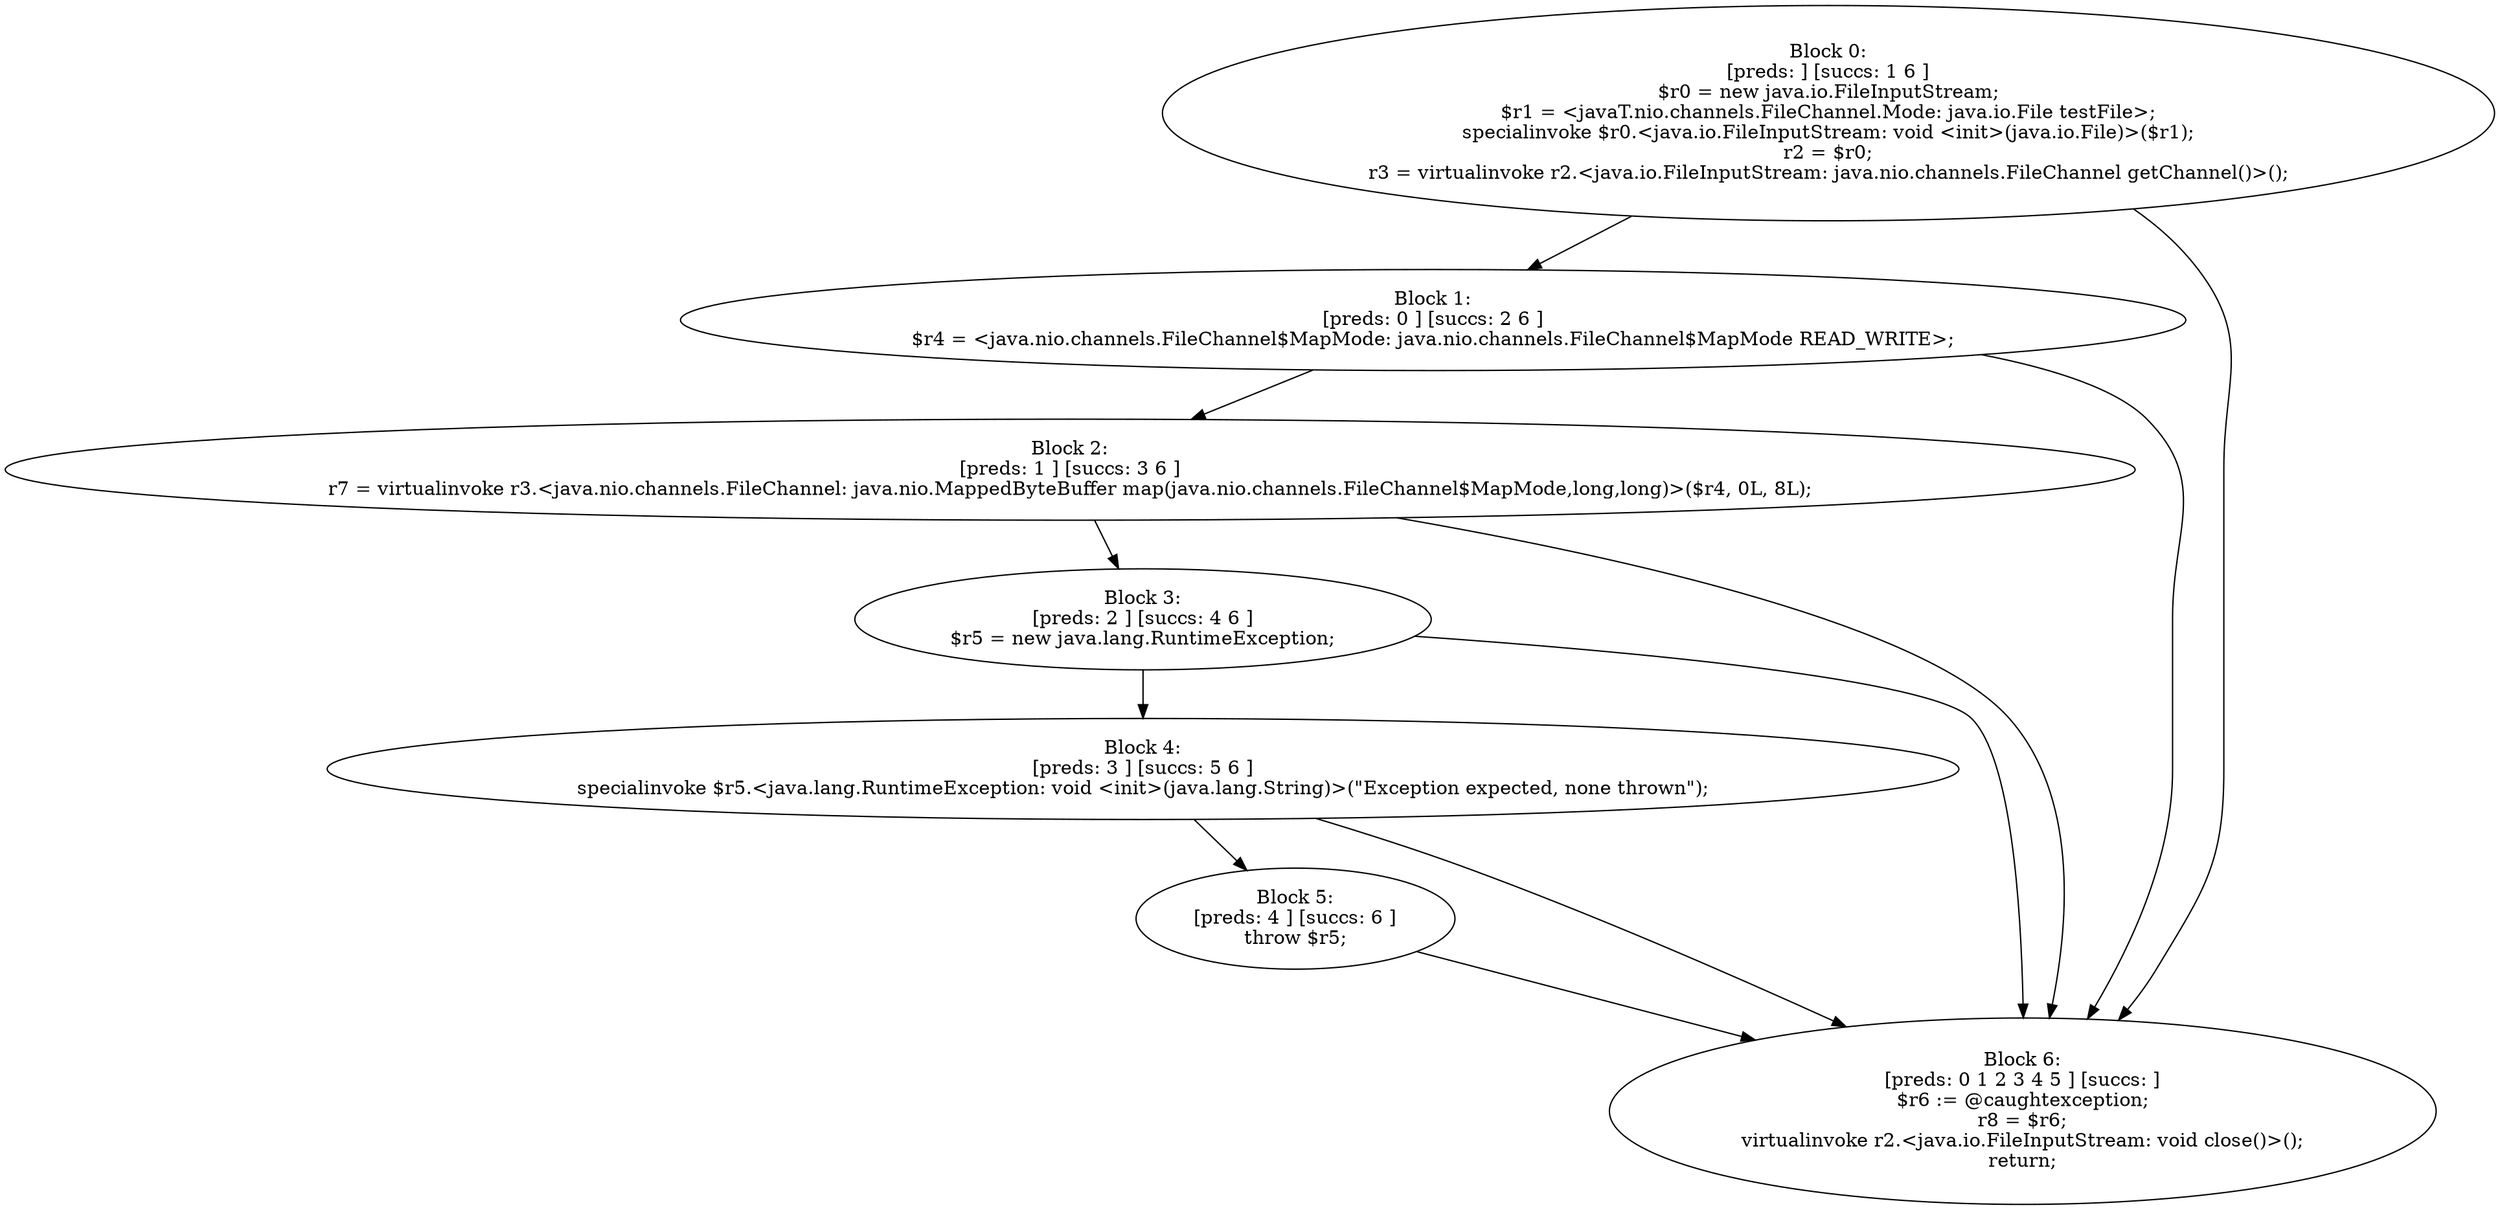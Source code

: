 digraph "unitGraph" {
    "Block 0:
[preds: ] [succs: 1 6 ]
$r0 = new java.io.FileInputStream;
$r1 = <javaT.nio.channels.FileChannel.Mode: java.io.File testFile>;
specialinvoke $r0.<java.io.FileInputStream: void <init>(java.io.File)>($r1);
r2 = $r0;
r3 = virtualinvoke r2.<java.io.FileInputStream: java.nio.channels.FileChannel getChannel()>();
"
    "Block 1:
[preds: 0 ] [succs: 2 6 ]
$r4 = <java.nio.channels.FileChannel$MapMode: java.nio.channels.FileChannel$MapMode READ_WRITE>;
"
    "Block 2:
[preds: 1 ] [succs: 3 6 ]
r7 = virtualinvoke r3.<java.nio.channels.FileChannel: java.nio.MappedByteBuffer map(java.nio.channels.FileChannel$MapMode,long,long)>($r4, 0L, 8L);
"
    "Block 3:
[preds: 2 ] [succs: 4 6 ]
$r5 = new java.lang.RuntimeException;
"
    "Block 4:
[preds: 3 ] [succs: 5 6 ]
specialinvoke $r5.<java.lang.RuntimeException: void <init>(java.lang.String)>(\"Exception expected, none thrown\");
"
    "Block 5:
[preds: 4 ] [succs: 6 ]
throw $r5;
"
    "Block 6:
[preds: 0 1 2 3 4 5 ] [succs: ]
$r6 := @caughtexception;
r8 = $r6;
virtualinvoke r2.<java.io.FileInputStream: void close()>();
return;
"
    "Block 0:
[preds: ] [succs: 1 6 ]
$r0 = new java.io.FileInputStream;
$r1 = <javaT.nio.channels.FileChannel.Mode: java.io.File testFile>;
specialinvoke $r0.<java.io.FileInputStream: void <init>(java.io.File)>($r1);
r2 = $r0;
r3 = virtualinvoke r2.<java.io.FileInputStream: java.nio.channels.FileChannel getChannel()>();
"->"Block 1:
[preds: 0 ] [succs: 2 6 ]
$r4 = <java.nio.channels.FileChannel$MapMode: java.nio.channels.FileChannel$MapMode READ_WRITE>;
";
    "Block 0:
[preds: ] [succs: 1 6 ]
$r0 = new java.io.FileInputStream;
$r1 = <javaT.nio.channels.FileChannel.Mode: java.io.File testFile>;
specialinvoke $r0.<java.io.FileInputStream: void <init>(java.io.File)>($r1);
r2 = $r0;
r3 = virtualinvoke r2.<java.io.FileInputStream: java.nio.channels.FileChannel getChannel()>();
"->"Block 6:
[preds: 0 1 2 3 4 5 ] [succs: ]
$r6 := @caughtexception;
r8 = $r6;
virtualinvoke r2.<java.io.FileInputStream: void close()>();
return;
";
    "Block 1:
[preds: 0 ] [succs: 2 6 ]
$r4 = <java.nio.channels.FileChannel$MapMode: java.nio.channels.FileChannel$MapMode READ_WRITE>;
"->"Block 2:
[preds: 1 ] [succs: 3 6 ]
r7 = virtualinvoke r3.<java.nio.channels.FileChannel: java.nio.MappedByteBuffer map(java.nio.channels.FileChannel$MapMode,long,long)>($r4, 0L, 8L);
";
    "Block 1:
[preds: 0 ] [succs: 2 6 ]
$r4 = <java.nio.channels.FileChannel$MapMode: java.nio.channels.FileChannel$MapMode READ_WRITE>;
"->"Block 6:
[preds: 0 1 2 3 4 5 ] [succs: ]
$r6 := @caughtexception;
r8 = $r6;
virtualinvoke r2.<java.io.FileInputStream: void close()>();
return;
";
    "Block 2:
[preds: 1 ] [succs: 3 6 ]
r7 = virtualinvoke r3.<java.nio.channels.FileChannel: java.nio.MappedByteBuffer map(java.nio.channels.FileChannel$MapMode,long,long)>($r4, 0L, 8L);
"->"Block 3:
[preds: 2 ] [succs: 4 6 ]
$r5 = new java.lang.RuntimeException;
";
    "Block 2:
[preds: 1 ] [succs: 3 6 ]
r7 = virtualinvoke r3.<java.nio.channels.FileChannel: java.nio.MappedByteBuffer map(java.nio.channels.FileChannel$MapMode,long,long)>($r4, 0L, 8L);
"->"Block 6:
[preds: 0 1 2 3 4 5 ] [succs: ]
$r6 := @caughtexception;
r8 = $r6;
virtualinvoke r2.<java.io.FileInputStream: void close()>();
return;
";
    "Block 3:
[preds: 2 ] [succs: 4 6 ]
$r5 = new java.lang.RuntimeException;
"->"Block 4:
[preds: 3 ] [succs: 5 6 ]
specialinvoke $r5.<java.lang.RuntimeException: void <init>(java.lang.String)>(\"Exception expected, none thrown\");
";
    "Block 3:
[preds: 2 ] [succs: 4 6 ]
$r5 = new java.lang.RuntimeException;
"->"Block 6:
[preds: 0 1 2 3 4 5 ] [succs: ]
$r6 := @caughtexception;
r8 = $r6;
virtualinvoke r2.<java.io.FileInputStream: void close()>();
return;
";
    "Block 4:
[preds: 3 ] [succs: 5 6 ]
specialinvoke $r5.<java.lang.RuntimeException: void <init>(java.lang.String)>(\"Exception expected, none thrown\");
"->"Block 5:
[preds: 4 ] [succs: 6 ]
throw $r5;
";
    "Block 4:
[preds: 3 ] [succs: 5 6 ]
specialinvoke $r5.<java.lang.RuntimeException: void <init>(java.lang.String)>(\"Exception expected, none thrown\");
"->"Block 6:
[preds: 0 1 2 3 4 5 ] [succs: ]
$r6 := @caughtexception;
r8 = $r6;
virtualinvoke r2.<java.io.FileInputStream: void close()>();
return;
";
    "Block 5:
[preds: 4 ] [succs: 6 ]
throw $r5;
"->"Block 6:
[preds: 0 1 2 3 4 5 ] [succs: ]
$r6 := @caughtexception;
r8 = $r6;
virtualinvoke r2.<java.io.FileInputStream: void close()>();
return;
";
}
